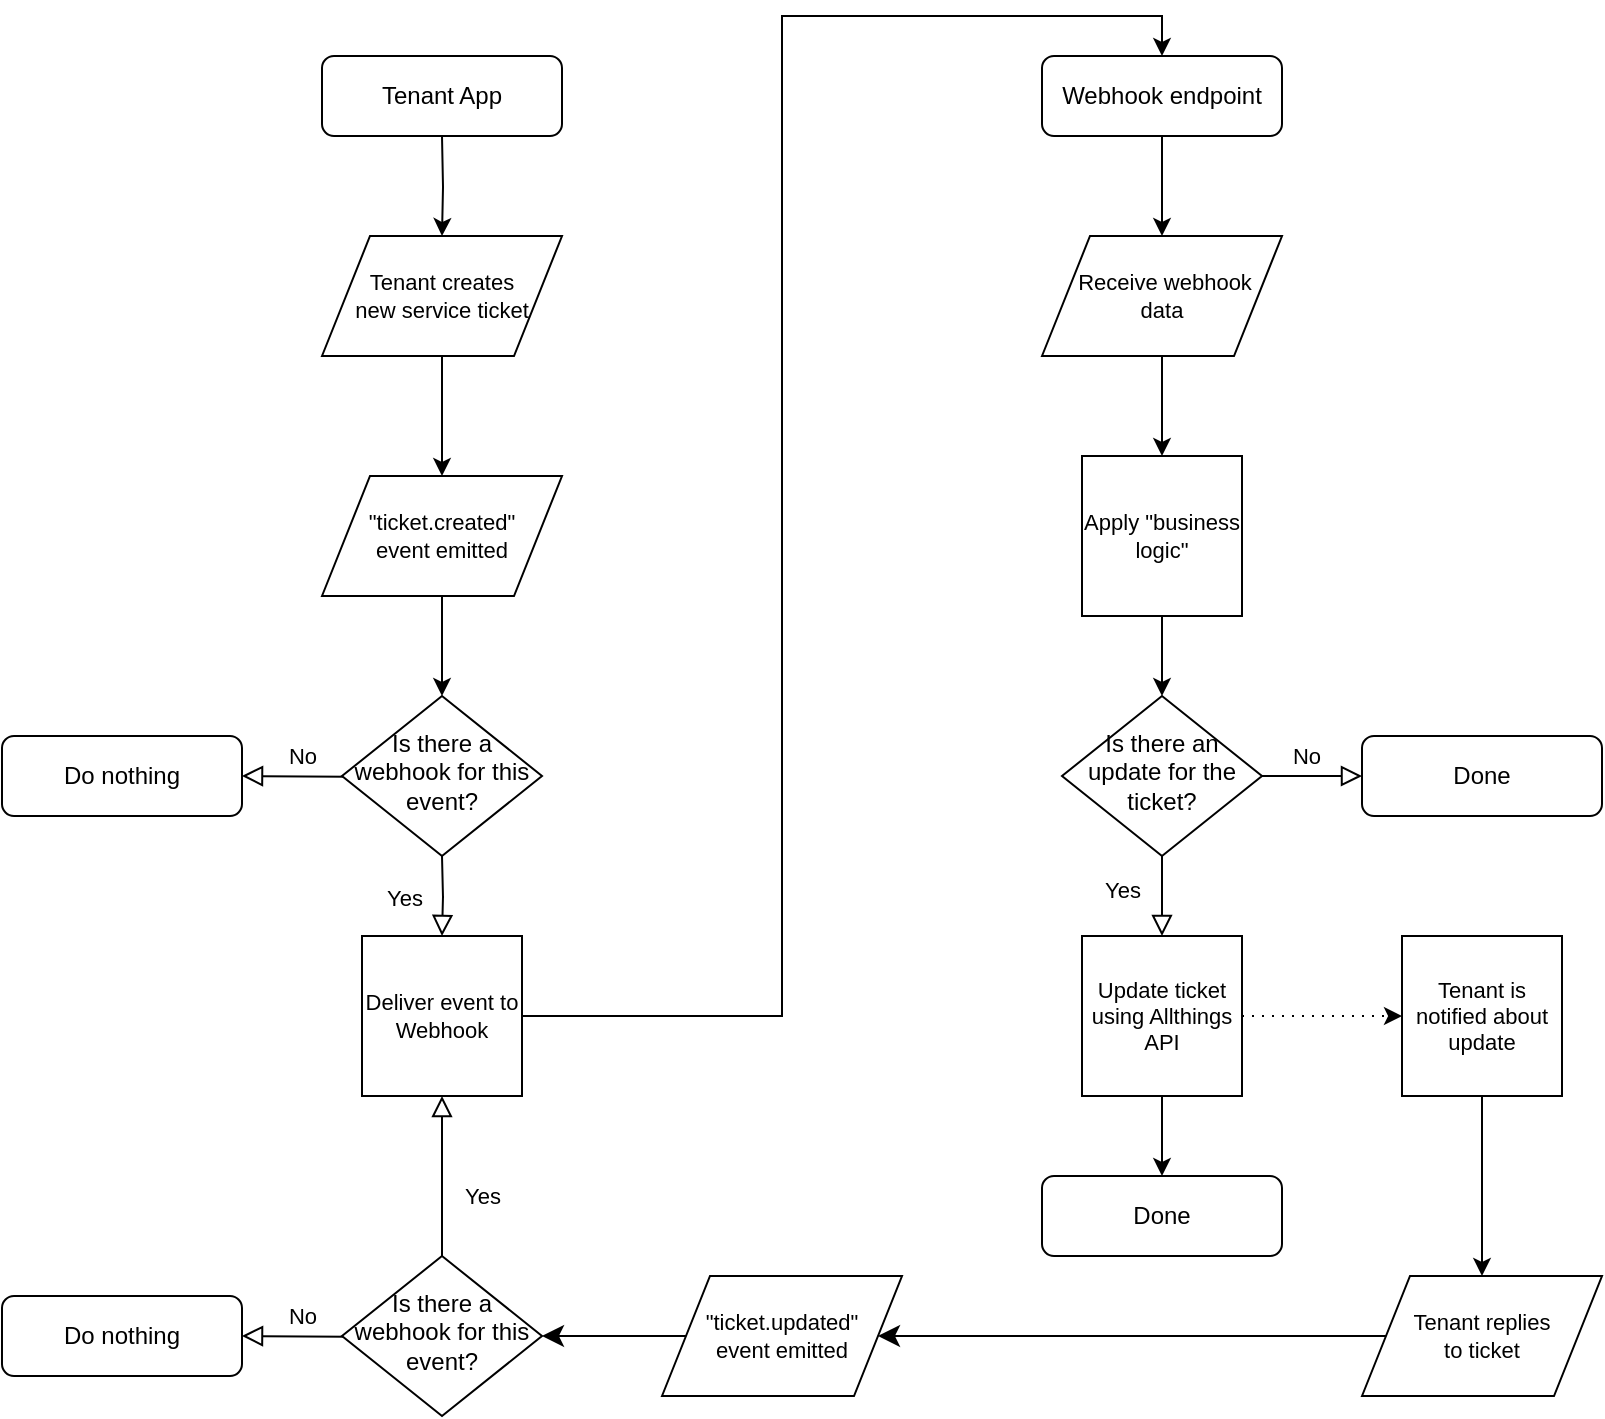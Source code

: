 <mxfile version="13.2.6" type="device"><diagram id="C5RBs43oDa-KdzZeNtuy" name="Page-1"><mxGraphModel dx="924" dy="820" grid="1" gridSize="10" guides="1" tooltips="1" connect="1" arrows="1" fold="1" page="1" pageScale="1" pageWidth="800" pageHeight="750" math="0" shadow="0"><root><mxCell id="WIyWlLk6GJQsqaUBKTNV-0"/><mxCell id="WIyWlLk6GJQsqaUBKTNV-1" parent="WIyWlLk6GJQsqaUBKTNV-0"/><mxCell id="6AjEkCaZ-cMONeYvw5ZX-1" value="" style="edgeStyle=orthogonalEdgeStyle;rounded=0;orthogonalLoop=1;jettySize=auto;html=1;entryX=0.5;entryY=0;entryDx=0;entryDy=0;" edge="1" parent="WIyWlLk6GJQsqaUBKTNV-1" target="6AjEkCaZ-cMONeYvw5ZX-42"><mxGeometry relative="1" as="geometry"><mxPoint x="220" y="80" as="sourcePoint"/><mxPoint x="220" y="120" as="targetPoint"/></mxGeometry></mxCell><mxCell id="WIyWlLk6GJQsqaUBKTNV-4" value="Yes" style="rounded=0;html=1;jettySize=auto;orthogonalLoop=1;fontSize=11;endArrow=block;endFill=0;endSize=8;strokeWidth=1;shadow=0;labelBackgroundColor=none;edgeStyle=orthogonalEdgeStyle;" parent="WIyWlLk6GJQsqaUBKTNV-1" edge="1"><mxGeometry y="20" relative="1" as="geometry"><mxPoint as="offset"/><mxPoint x="220" y="440" as="sourcePoint"/><mxPoint x="220" y="480" as="targetPoint"/></mxGeometry></mxCell><mxCell id="WIyWlLk6GJQsqaUBKTNV-5" value="No" style="edgeStyle=orthogonalEdgeStyle;rounded=0;html=1;jettySize=auto;orthogonalLoop=1;fontSize=11;endArrow=block;endFill=0;endSize=8;strokeWidth=1;shadow=0;labelBackgroundColor=none;" parent="WIyWlLk6GJQsqaUBKTNV-1" target="WIyWlLk6GJQsqaUBKTNV-7" edge="1"><mxGeometry x="0.6" y="-10" relative="1" as="geometry"><mxPoint as="offset"/><mxPoint x="270" y="400" as="sourcePoint"/></mxGeometry></mxCell><mxCell id="WIyWlLk6GJQsqaUBKTNV-6" value="Is there a webhook for this event?" style="rhombus;whiteSpace=wrap;html=1;shadow=0;fontFamily=Helvetica;fontSize=12;align=center;strokeWidth=1;spacing=6;spacingTop=-4;" parent="WIyWlLk6GJQsqaUBKTNV-1" vertex="1"><mxGeometry x="170" y="360" width="100" height="80" as="geometry"/></mxCell><mxCell id="WIyWlLk6GJQsqaUBKTNV-7" value="Do nothing" style="rounded=1;whiteSpace=wrap;html=1;fontSize=12;glass=0;strokeWidth=1;shadow=0;" parent="WIyWlLk6GJQsqaUBKTNV-1" vertex="1"><mxGeometry y="380" width="120" height="40" as="geometry"/></mxCell><mxCell id="6AjEkCaZ-cMONeYvw5ZX-3" value="" style="edgeStyle=orthogonalEdgeStyle;rounded=0;orthogonalLoop=1;jettySize=auto;html=1;entryX=0.5;entryY=0;entryDx=0;entryDy=0;exitX=0.5;exitY=1;exitDx=0;exitDy=0;" edge="1" parent="WIyWlLk6GJQsqaUBKTNV-1" source="6AjEkCaZ-cMONeYvw5ZX-42" target="6AjEkCaZ-cMONeYvw5ZX-40"><mxGeometry relative="1" as="geometry"><mxPoint x="220" y="200" as="sourcePoint"/><mxPoint x="220" y="240" as="targetPoint"/></mxGeometry></mxCell><mxCell id="6AjEkCaZ-cMONeYvw5ZX-4" value="" style="edgeStyle=orthogonalEdgeStyle;rounded=0;orthogonalLoop=1;jettySize=auto;html=1;exitX=0.5;exitY=1;exitDx=0;exitDy=0;" edge="1" parent="WIyWlLk6GJQsqaUBKTNV-1" source="6AjEkCaZ-cMONeYvw5ZX-40" target="WIyWlLk6GJQsqaUBKTNV-6"><mxGeometry relative="1" as="geometry"><mxPoint x="220" y="320" as="sourcePoint"/></mxGeometry></mxCell><mxCell id="6AjEkCaZ-cMONeYvw5ZX-11" value="" style="edgeStyle=orthogonalEdgeStyle;rounded=0;orthogonalLoop=1;jettySize=auto;html=1;entryX=0.5;entryY=0;entryDx=0;entryDy=0;" edge="1" parent="WIyWlLk6GJQsqaUBKTNV-1" source="6AjEkCaZ-cMONeYvw5ZX-5" target="6AjEkCaZ-cMONeYvw5ZX-7"><mxGeometry relative="1" as="geometry"><mxPoint x="340" y="520" as="targetPoint"/></mxGeometry></mxCell><mxCell id="6AjEkCaZ-cMONeYvw5ZX-5" value="Deliver event to Webhook" style="whiteSpace=wrap;html=1;aspect=fixed;fontSize=11;" vertex="1" parent="WIyWlLk6GJQsqaUBKTNV-1"><mxGeometry x="180" y="480" width="80" height="80" as="geometry"/></mxCell><mxCell id="6AjEkCaZ-cMONeYvw5ZX-6" value="Tenant App" style="rounded=1;whiteSpace=wrap;html=1;fontSize=12;glass=0;strokeWidth=1;shadow=0;" vertex="1" parent="WIyWlLk6GJQsqaUBKTNV-1"><mxGeometry x="160" y="40" width="120" height="40" as="geometry"/></mxCell><mxCell id="6AjEkCaZ-cMONeYvw5ZX-9" value="" style="edgeStyle=orthogonalEdgeStyle;rounded=0;orthogonalLoop=1;jettySize=auto;html=1;entryX=0.5;entryY=0;entryDx=0;entryDy=0;" edge="1" parent="WIyWlLk6GJQsqaUBKTNV-1" source="6AjEkCaZ-cMONeYvw5ZX-7" target="6AjEkCaZ-cMONeYvw5ZX-43"><mxGeometry relative="1" as="geometry"><mxPoint x="580" y="120" as="targetPoint"/></mxGeometry></mxCell><mxCell id="6AjEkCaZ-cMONeYvw5ZX-7" value="Webhook endpoint" style="rounded=1;whiteSpace=wrap;html=1;fontSize=12;glass=0;strokeWidth=1;shadow=0;" vertex="1" parent="WIyWlLk6GJQsqaUBKTNV-1"><mxGeometry x="520" y="40" width="120" height="40" as="geometry"/></mxCell><mxCell id="6AjEkCaZ-cMONeYvw5ZX-13" value="" style="edgeStyle=orthogonalEdgeStyle;rounded=0;orthogonalLoop=1;jettySize=auto;html=1;exitX=0.5;exitY=1;exitDx=0;exitDy=0;" edge="1" parent="WIyWlLk6GJQsqaUBKTNV-1" source="6AjEkCaZ-cMONeYvw5ZX-43" target="6AjEkCaZ-cMONeYvw5ZX-12"><mxGeometry relative="1" as="geometry"><mxPoint x="580" y="200" as="sourcePoint"/></mxGeometry></mxCell><mxCell id="6AjEkCaZ-cMONeYvw5ZX-15" value="" style="edgeStyle=orthogonalEdgeStyle;rounded=0;orthogonalLoop=1;jettySize=auto;html=1;" edge="1" parent="WIyWlLk6GJQsqaUBKTNV-1" source="6AjEkCaZ-cMONeYvw5ZX-12" target="6AjEkCaZ-cMONeYvw5ZX-14"><mxGeometry relative="1" as="geometry"/></mxCell><mxCell id="6AjEkCaZ-cMONeYvw5ZX-12" value="Apply &quot;business logic&quot;" style="whiteSpace=wrap;html=1;aspect=fixed;fontSize=11;" vertex="1" parent="WIyWlLk6GJQsqaUBKTNV-1"><mxGeometry x="540" y="240" width="80" height="80" as="geometry"/></mxCell><mxCell id="6AjEkCaZ-cMONeYvw5ZX-17" value="" style="edgeStyle=orthogonalEdgeStyle;rounded=0;orthogonalLoop=1;jettySize=auto;html=1;endArrow=block;endFill=0;endSize=8;" edge="1" parent="WIyWlLk6GJQsqaUBKTNV-1" source="6AjEkCaZ-cMONeYvw5ZX-14" target="6AjEkCaZ-cMONeYvw5ZX-16"><mxGeometry relative="1" as="geometry"/></mxCell><mxCell id="6AjEkCaZ-cMONeYvw5ZX-18" value="No" style="edgeLabel;html=1;align=center;verticalAlign=middle;resizable=0;points=[];" vertex="1" connectable="0" parent="6AjEkCaZ-cMONeYvw5ZX-17"><mxGeometry x="-0.12" y="-1" relative="1" as="geometry"><mxPoint y="-11" as="offset"/></mxGeometry></mxCell><mxCell id="6AjEkCaZ-cMONeYvw5ZX-20" value="" style="edgeStyle=orthogonalEdgeStyle;rounded=0;orthogonalLoop=1;jettySize=auto;html=1;endArrow=block;endFill=0;endSize=8;" edge="1" parent="WIyWlLk6GJQsqaUBKTNV-1" source="6AjEkCaZ-cMONeYvw5ZX-14" target="6AjEkCaZ-cMONeYvw5ZX-19"><mxGeometry relative="1" as="geometry"/></mxCell><mxCell id="6AjEkCaZ-cMONeYvw5ZX-21" value="Yes" style="edgeLabel;html=1;align=center;verticalAlign=middle;resizable=0;points=[];" vertex="1" connectable="0" parent="6AjEkCaZ-cMONeYvw5ZX-20"><mxGeometry x="-0.15" y="-2" relative="1" as="geometry"><mxPoint x="-18" as="offset"/></mxGeometry></mxCell><mxCell id="6AjEkCaZ-cMONeYvw5ZX-14" value="Is there an update for the ticket?" style="rhombus;whiteSpace=wrap;html=1;shadow=0;fontFamily=Helvetica;fontSize=12;align=center;strokeWidth=1;spacing=6;spacingTop=-4;" vertex="1" parent="WIyWlLk6GJQsqaUBKTNV-1"><mxGeometry x="530" y="360" width="100" height="80" as="geometry"/></mxCell><mxCell id="6AjEkCaZ-cMONeYvw5ZX-16" value="Done" style="rounded=1;whiteSpace=wrap;html=1;fontSize=12;glass=0;strokeWidth=1;shadow=0;" vertex="1" parent="WIyWlLk6GJQsqaUBKTNV-1"><mxGeometry x="680" y="380" width="120" height="40" as="geometry"/></mxCell><mxCell id="6AjEkCaZ-cMONeYvw5ZX-23" value="" style="edgeStyle=orthogonalEdgeStyle;rounded=0;orthogonalLoop=1;jettySize=auto;html=1;endArrow=classic;endFill=1;" edge="1" parent="WIyWlLk6GJQsqaUBKTNV-1" source="6AjEkCaZ-cMONeYvw5ZX-19" target="6AjEkCaZ-cMONeYvw5ZX-22"><mxGeometry relative="1" as="geometry"/></mxCell><mxCell id="6AjEkCaZ-cMONeYvw5ZX-25" value="" style="edgeStyle=orthogonalEdgeStyle;rounded=0;orthogonalLoop=1;jettySize=auto;html=1;endArrow=classic;endFill=1;dashed=1;dashPattern=1 4;" edge="1" parent="WIyWlLk6GJQsqaUBKTNV-1" source="6AjEkCaZ-cMONeYvw5ZX-19" target="6AjEkCaZ-cMONeYvw5ZX-24"><mxGeometry relative="1" as="geometry"/></mxCell><mxCell id="6AjEkCaZ-cMONeYvw5ZX-19" value="Update ticket using Allthings API" style="whiteSpace=wrap;html=1;aspect=fixed;fontSize=11;" vertex="1" parent="WIyWlLk6GJQsqaUBKTNV-1"><mxGeometry x="540" y="480" width="80" height="80" as="geometry"/></mxCell><mxCell id="6AjEkCaZ-cMONeYvw5ZX-27" value="" style="edgeStyle=orthogonalEdgeStyle;rounded=0;orthogonalLoop=1;jettySize=auto;html=1;endArrow=classic;endFill=1;entryX=0.5;entryY=0;entryDx=0;entryDy=0;" edge="1" parent="WIyWlLk6GJQsqaUBKTNV-1" source="6AjEkCaZ-cMONeYvw5ZX-24" target="6AjEkCaZ-cMONeYvw5ZX-44"><mxGeometry relative="1" as="geometry"><mxPoint x="740" y="640" as="targetPoint"/></mxGeometry></mxCell><mxCell id="6AjEkCaZ-cMONeYvw5ZX-24" value="Tenant is notified about update" style="whiteSpace=wrap;html=1;aspect=fixed;fontSize=11;" vertex="1" parent="WIyWlLk6GJQsqaUBKTNV-1"><mxGeometry x="700" y="480" width="80" height="80" as="geometry"/></mxCell><mxCell id="6AjEkCaZ-cMONeYvw5ZX-38" value="" style="edgeStyle=orthogonalEdgeStyle;rounded=0;orthogonalLoop=1;jettySize=auto;html=1;endArrow=classic;endFill=1;endSize=8;exitX=0;exitY=0.5;exitDx=0;exitDy=0;" edge="1" parent="WIyWlLk6GJQsqaUBKTNV-1" source="6AjEkCaZ-cMONeYvw5ZX-44" target="6AjEkCaZ-cMONeYvw5ZX-41"><mxGeometry relative="1" as="geometry"><mxPoint x="630" y="680" as="sourcePoint"/><mxPoint x="440" y="680" as="targetPoint"/></mxGeometry></mxCell><mxCell id="6AjEkCaZ-cMONeYvw5ZX-39" value="" style="edgeStyle=orthogonalEdgeStyle;rounded=0;orthogonalLoop=1;jettySize=auto;html=1;endArrow=classic;endFill=1;endSize=8;exitX=0;exitY=0.5;exitDx=0;exitDy=0;" edge="1" parent="WIyWlLk6GJQsqaUBKTNV-1" source="6AjEkCaZ-cMONeYvw5ZX-41" target="6AjEkCaZ-cMONeYvw5ZX-31"><mxGeometry relative="1" as="geometry"><mxPoint x="320" y="680" as="sourcePoint"/></mxGeometry></mxCell><mxCell id="6AjEkCaZ-cMONeYvw5ZX-22" value="Done" style="rounded=1;whiteSpace=wrap;html=1;fontSize=12;glass=0;strokeWidth=1;shadow=0;" vertex="1" parent="WIyWlLk6GJQsqaUBKTNV-1"><mxGeometry x="520" y="600" width="120" height="40" as="geometry"/></mxCell><mxCell id="6AjEkCaZ-cMONeYvw5ZX-30" value="No" style="edgeStyle=orthogonalEdgeStyle;rounded=0;html=1;jettySize=auto;orthogonalLoop=1;fontSize=11;endArrow=block;endFill=0;endSize=8;strokeWidth=1;shadow=0;labelBackgroundColor=none;" edge="1" parent="WIyWlLk6GJQsqaUBKTNV-1" target="6AjEkCaZ-cMONeYvw5ZX-32"><mxGeometry x="0.6" y="-10" relative="1" as="geometry"><mxPoint as="offset"/><mxPoint x="270" y="680" as="sourcePoint"/></mxGeometry></mxCell><mxCell id="6AjEkCaZ-cMONeYvw5ZX-33" value="" style="edgeStyle=orthogonalEdgeStyle;rounded=0;orthogonalLoop=1;jettySize=auto;html=1;endArrow=block;endFill=0;endSize=8;" edge="1" parent="WIyWlLk6GJQsqaUBKTNV-1" source="6AjEkCaZ-cMONeYvw5ZX-31" target="6AjEkCaZ-cMONeYvw5ZX-5"><mxGeometry relative="1" as="geometry"/></mxCell><mxCell id="6AjEkCaZ-cMONeYvw5ZX-34" value="Yes" style="edgeLabel;html=1;align=center;verticalAlign=middle;resizable=0;points=[];" vertex="1" connectable="0" parent="6AjEkCaZ-cMONeYvw5ZX-33"><mxGeometry x="-0.125" relative="1" as="geometry"><mxPoint x="20" y="5" as="offset"/></mxGeometry></mxCell><mxCell id="6AjEkCaZ-cMONeYvw5ZX-31" value="Is there a webhook for this event?" style="rhombus;whiteSpace=wrap;html=1;shadow=0;fontFamily=Helvetica;fontSize=12;align=center;strokeWidth=1;spacing=6;spacingTop=-4;" vertex="1" parent="WIyWlLk6GJQsqaUBKTNV-1"><mxGeometry x="170" y="640" width="100" height="80" as="geometry"/></mxCell><mxCell id="6AjEkCaZ-cMONeYvw5ZX-32" value="Do nothing" style="rounded=1;whiteSpace=wrap;html=1;fontSize=12;glass=0;strokeWidth=1;shadow=0;" vertex="1" parent="WIyWlLk6GJQsqaUBKTNV-1"><mxGeometry y="660" width="120" height="40" as="geometry"/></mxCell><mxCell id="6AjEkCaZ-cMONeYvw5ZX-40" value="&lt;div style=&quot;font-size: 11px;&quot;&gt;&quot;ticket.created&quot;&lt;/div&gt;&lt;div style=&quot;font-size: 11px;&quot;&gt;event emitted&lt;/div&gt;" style="shape=parallelogram;perimeter=parallelogramPerimeter;whiteSpace=wrap;html=1;fontSize=11;" vertex="1" parent="WIyWlLk6GJQsqaUBKTNV-1"><mxGeometry x="160" y="250" width="120" height="60" as="geometry"/></mxCell><mxCell id="6AjEkCaZ-cMONeYvw5ZX-41" value="&lt;div style=&quot;font-size: 11px;&quot;&gt;&quot;ticket.updated&quot;&lt;/div&gt;&lt;div style=&quot;font-size: 11px;&quot;&gt;event emitted&lt;/div&gt;" style="shape=parallelogram;perimeter=parallelogramPerimeter;whiteSpace=wrap;html=1;fontSize=11;" vertex="1" parent="WIyWlLk6GJQsqaUBKTNV-1"><mxGeometry x="330" y="650" width="120" height="60" as="geometry"/></mxCell><mxCell id="6AjEkCaZ-cMONeYvw5ZX-42" value="&lt;div&gt;Tenant creates&lt;/div&gt;&lt;div&gt;new service ticket&lt;/div&gt;" style="shape=parallelogram;perimeter=parallelogramPerimeter;whiteSpace=wrap;html=1;fontSize=11;" vertex="1" parent="WIyWlLk6GJQsqaUBKTNV-1"><mxGeometry x="160" y="130" width="120" height="60" as="geometry"/></mxCell><mxCell id="6AjEkCaZ-cMONeYvw5ZX-43" value="&lt;div&gt;&amp;nbsp;Receive webhook&lt;/div&gt;&lt;div&gt;data&lt;br&gt;&lt;/div&gt;" style="shape=parallelogram;perimeter=parallelogramPerimeter;whiteSpace=wrap;html=1;fontSize=11;" vertex="1" parent="WIyWlLk6GJQsqaUBKTNV-1"><mxGeometry x="520" y="130" width="120" height="60" as="geometry"/></mxCell><mxCell id="6AjEkCaZ-cMONeYvw5ZX-44" value="&lt;div&gt;Tenant replies&lt;/div&gt;&lt;div&gt;to ticket&lt;br&gt;&lt;/div&gt;" style="shape=parallelogram;perimeter=parallelogramPerimeter;whiteSpace=wrap;html=1;fontSize=11;" vertex="1" parent="WIyWlLk6GJQsqaUBKTNV-1"><mxGeometry x="680" y="650" width="120" height="60" as="geometry"/></mxCell></root></mxGraphModel></diagram></mxfile>